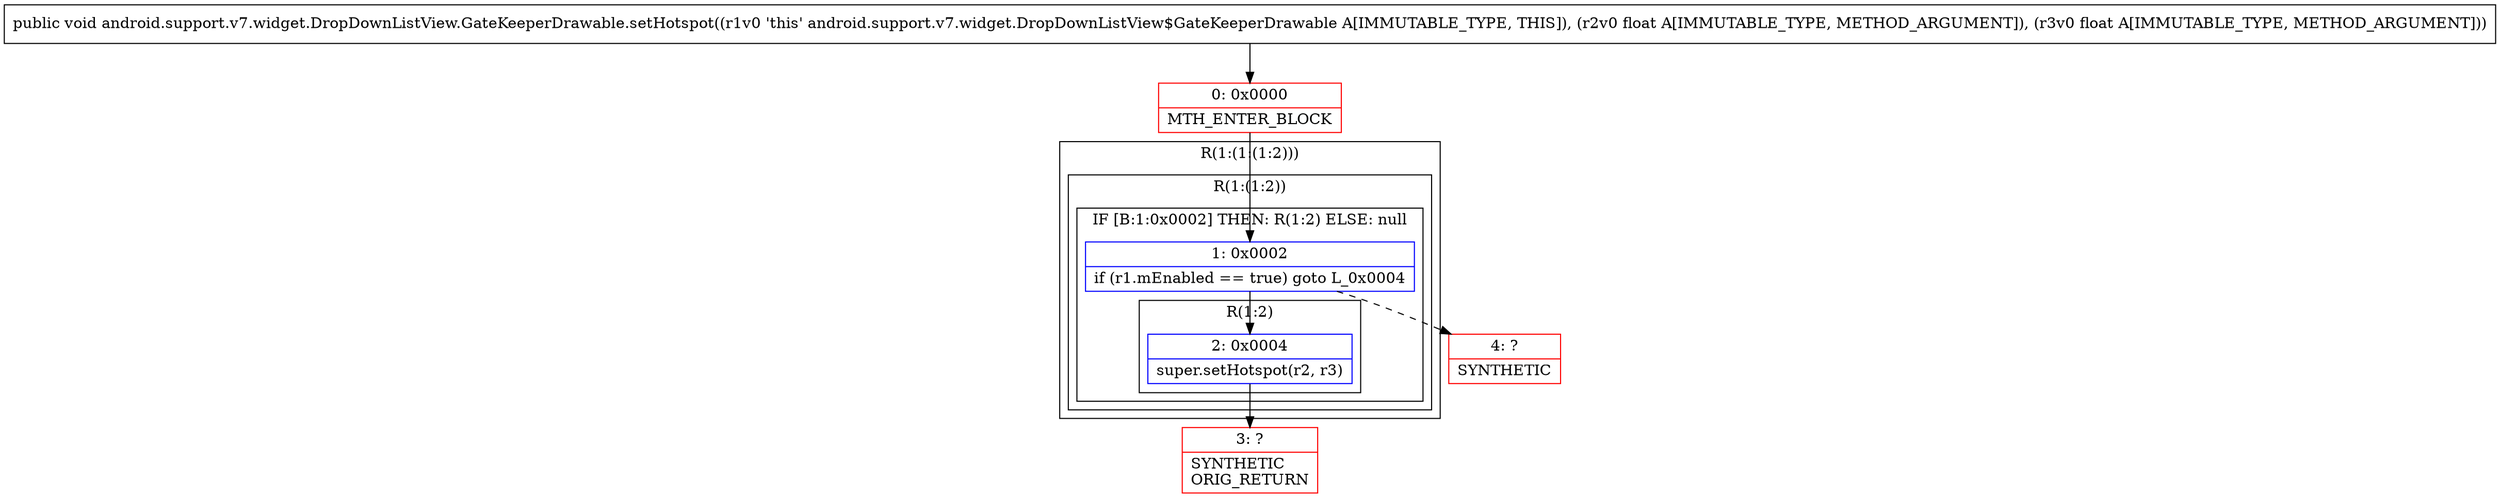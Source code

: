 digraph "CFG forandroid.support.v7.widget.DropDownListView.GateKeeperDrawable.setHotspot(FF)V" {
subgraph cluster_Region_918037809 {
label = "R(1:(1:(1:2)))";
node [shape=record,color=blue];
subgraph cluster_Region_1747629728 {
label = "R(1:(1:2))";
node [shape=record,color=blue];
subgraph cluster_IfRegion_1945550484 {
label = "IF [B:1:0x0002] THEN: R(1:2) ELSE: null";
node [shape=record,color=blue];
Node_1 [shape=record,label="{1\:\ 0x0002|if (r1.mEnabled == true) goto L_0x0004\l}"];
subgraph cluster_Region_1067434980 {
label = "R(1:2)";
node [shape=record,color=blue];
Node_2 [shape=record,label="{2\:\ 0x0004|super.setHotspot(r2, r3)\l}"];
}
}
}
}
Node_0 [shape=record,color=red,label="{0\:\ 0x0000|MTH_ENTER_BLOCK\l}"];
Node_3 [shape=record,color=red,label="{3\:\ ?|SYNTHETIC\lORIG_RETURN\l}"];
Node_4 [shape=record,color=red,label="{4\:\ ?|SYNTHETIC\l}"];
MethodNode[shape=record,label="{public void android.support.v7.widget.DropDownListView.GateKeeperDrawable.setHotspot((r1v0 'this' android.support.v7.widget.DropDownListView$GateKeeperDrawable A[IMMUTABLE_TYPE, THIS]), (r2v0 float A[IMMUTABLE_TYPE, METHOD_ARGUMENT]), (r3v0 float A[IMMUTABLE_TYPE, METHOD_ARGUMENT])) }"];
MethodNode -> Node_0;
Node_1 -> Node_2;
Node_1 -> Node_4[style=dashed];
Node_2 -> Node_3;
Node_0 -> Node_1;
}

